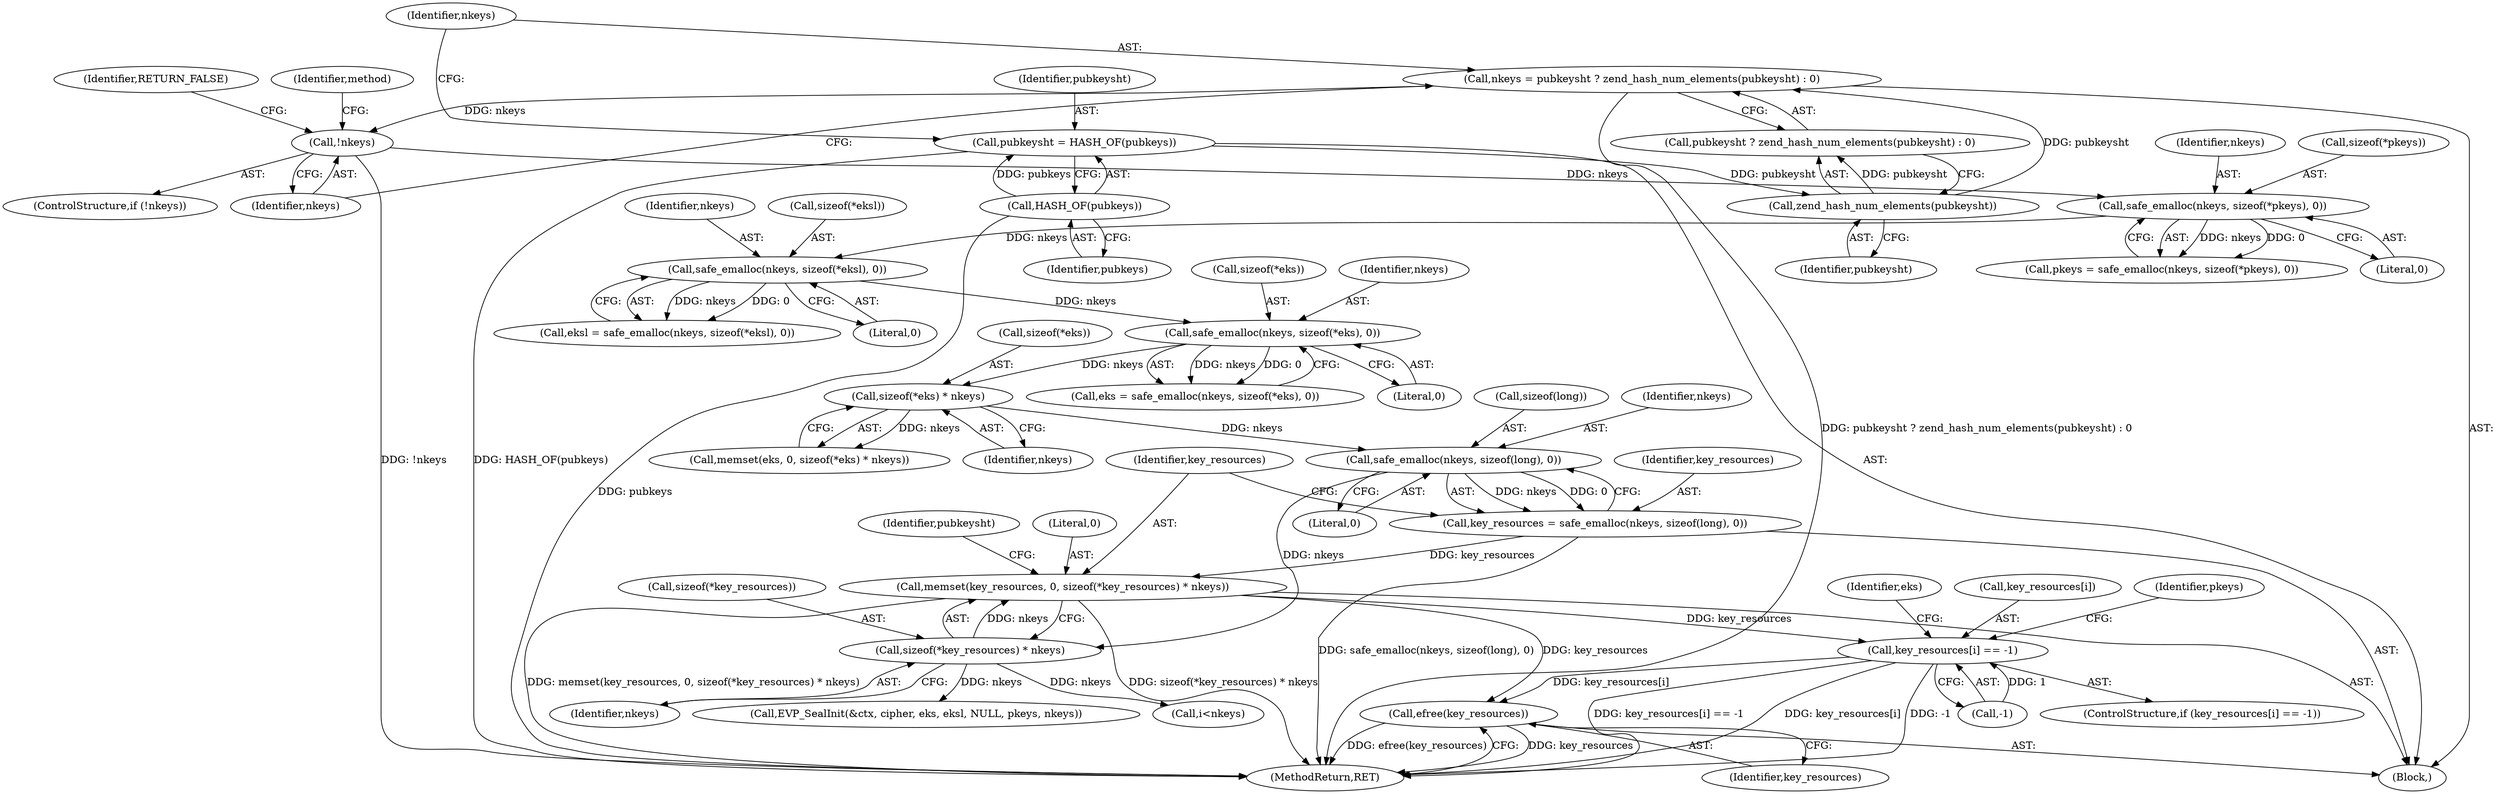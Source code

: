 digraph "0_php_89637c6b41b510c20d262c17483f582f115c66d6@API" {
"1000219" [label="(Call,memset(key_resources, 0, sizeof(*key_resources) * nkeys))"];
"1000212" [label="(Call,key_resources = safe_emalloc(nkeys, sizeof(long), 0))"];
"1000214" [label="(Call,safe_emalloc(nkeys, sizeof(long), 0))"];
"1000207" [label="(Call,sizeof(*eks) * nkeys)"];
"1000198" [label="(Call,safe_emalloc(nkeys, sizeof(*eks), 0))"];
"1000190" [label="(Call,safe_emalloc(nkeys, sizeof(*eksl), 0))"];
"1000182" [label="(Call,safe_emalloc(nkeys, sizeof(*pkeys), 0))"];
"1000152" [label="(Call,!nkeys)"];
"1000144" [label="(Call,nkeys = pubkeysht ? zend_hash_num_elements(pubkeysht) : 0)"];
"1000148" [label="(Call,zend_hash_num_elements(pubkeysht))"];
"1000140" [label="(Call,pubkeysht = HASH_OF(pubkeys))"];
"1000142" [label="(Call,HASH_OF(pubkeys))"];
"1000222" [label="(Call,sizeof(*key_resources) * nkeys)"];
"1000479" [label="(Call,key_resources[i] == -1)"];
"1000505" [label="(Call,efree(key_resources))"];
"1000218" [label="(Literal,0)"];
"1000146" [label="(Call,pubkeysht ? zend_hash_num_elements(pubkeysht) : 0)"];
"1000226" [label="(Identifier,nkeys)"];
"1000314" [label="(Call,EVP_SealInit(&ctx, cipher, eks, eksl, NULL, pkeys, nkeys))"];
"1000488" [label="(Identifier,pkeys)"];
"1000505" [label="(Call,efree(key_resources))"];
"1000196" [label="(Call,eks = safe_emalloc(nkeys, sizeof(*eks), 0))"];
"1000213" [label="(Identifier,key_resources)"];
"1000479" [label="(Call,key_resources[i] == -1)"];
"1000203" [label="(Literal,0)"];
"1000155" [label="(Identifier,RETURN_FALSE)"];
"1000145" [label="(Identifier,nkeys)"];
"1000492" [label="(Identifier,eks)"];
"1000187" [label="(Literal,0)"];
"1000507" [label="(MethodReturn,RET)"];
"1000149" [label="(Identifier,pubkeysht)"];
"1000198" [label="(Call,safe_emalloc(nkeys, sizeof(*eks), 0))"];
"1000184" [label="(Call,sizeof(*pkeys))"];
"1000141" [label="(Identifier,pubkeysht)"];
"1000182" [label="(Call,safe_emalloc(nkeys, sizeof(*pkeys), 0))"];
"1000200" [label="(Call,sizeof(*eks))"];
"1000228" [label="(Identifier,pubkeysht)"];
"1000157" [label="(Identifier,method)"];
"1000190" [label="(Call,safe_emalloc(nkeys, sizeof(*eksl), 0))"];
"1000148" [label="(Call,zend_hash_num_elements(pubkeysht))"];
"1000212" [label="(Call,key_resources = safe_emalloc(nkeys, sizeof(long), 0))"];
"1000144" [label="(Call,nkeys = pubkeysht ? zend_hash_num_elements(pubkeysht) : 0)"];
"1000506" [label="(Identifier,key_resources)"];
"1000152" [label="(Call,!nkeys)"];
"1000153" [label="(Identifier,nkeys)"];
"1000223" [label="(Call,sizeof(*key_resources))"];
"1000211" [label="(Identifier,nkeys)"];
"1000220" [label="(Identifier,key_resources)"];
"1000480" [label="(Call,key_resources[i])"];
"1000472" [label="(Call,i<nkeys)"];
"1000478" [label="(ControlStructure,if (key_resources[i] == -1))"];
"1000214" [label="(Call,safe_emalloc(nkeys, sizeof(long), 0))"];
"1000221" [label="(Literal,0)"];
"1000151" [label="(ControlStructure,if (!nkeys))"];
"1000195" [label="(Literal,0)"];
"1000142" [label="(Call,HASH_OF(pubkeys))"];
"1000219" [label="(Call,memset(key_resources, 0, sizeof(*key_resources) * nkeys))"];
"1000215" [label="(Identifier,nkeys)"];
"1000199" [label="(Identifier,nkeys)"];
"1000107" [label="(Block,)"];
"1000188" [label="(Call,eksl = safe_emalloc(nkeys, sizeof(*eksl), 0))"];
"1000143" [label="(Identifier,pubkeys)"];
"1000180" [label="(Call,pkeys = safe_emalloc(nkeys, sizeof(*pkeys), 0))"];
"1000140" [label="(Call,pubkeysht = HASH_OF(pubkeys))"];
"1000483" [label="(Call,-1)"];
"1000192" [label="(Call,sizeof(*eksl))"];
"1000208" [label="(Call,sizeof(*eks))"];
"1000216" [label="(Call,sizeof(long))"];
"1000183" [label="(Identifier,nkeys)"];
"1000204" [label="(Call,memset(eks, 0, sizeof(*eks) * nkeys))"];
"1000222" [label="(Call,sizeof(*key_resources) * nkeys)"];
"1000191" [label="(Identifier,nkeys)"];
"1000207" [label="(Call,sizeof(*eks) * nkeys)"];
"1000219" -> "1000107"  [label="AST: "];
"1000219" -> "1000222"  [label="CFG: "];
"1000220" -> "1000219"  [label="AST: "];
"1000221" -> "1000219"  [label="AST: "];
"1000222" -> "1000219"  [label="AST: "];
"1000228" -> "1000219"  [label="CFG: "];
"1000219" -> "1000507"  [label="DDG: memset(key_resources, 0, sizeof(*key_resources) * nkeys)"];
"1000219" -> "1000507"  [label="DDG: sizeof(*key_resources) * nkeys"];
"1000212" -> "1000219"  [label="DDG: key_resources"];
"1000222" -> "1000219"  [label="DDG: nkeys"];
"1000219" -> "1000479"  [label="DDG: key_resources"];
"1000219" -> "1000505"  [label="DDG: key_resources"];
"1000212" -> "1000107"  [label="AST: "];
"1000212" -> "1000214"  [label="CFG: "];
"1000213" -> "1000212"  [label="AST: "];
"1000214" -> "1000212"  [label="AST: "];
"1000220" -> "1000212"  [label="CFG: "];
"1000212" -> "1000507"  [label="DDG: safe_emalloc(nkeys, sizeof(long), 0)"];
"1000214" -> "1000212"  [label="DDG: nkeys"];
"1000214" -> "1000212"  [label="DDG: 0"];
"1000214" -> "1000218"  [label="CFG: "];
"1000215" -> "1000214"  [label="AST: "];
"1000216" -> "1000214"  [label="AST: "];
"1000218" -> "1000214"  [label="AST: "];
"1000207" -> "1000214"  [label="DDG: nkeys"];
"1000214" -> "1000222"  [label="DDG: nkeys"];
"1000207" -> "1000204"  [label="AST: "];
"1000207" -> "1000211"  [label="CFG: "];
"1000208" -> "1000207"  [label="AST: "];
"1000211" -> "1000207"  [label="AST: "];
"1000204" -> "1000207"  [label="CFG: "];
"1000207" -> "1000204"  [label="DDG: nkeys"];
"1000198" -> "1000207"  [label="DDG: nkeys"];
"1000198" -> "1000196"  [label="AST: "];
"1000198" -> "1000203"  [label="CFG: "];
"1000199" -> "1000198"  [label="AST: "];
"1000200" -> "1000198"  [label="AST: "];
"1000203" -> "1000198"  [label="AST: "];
"1000196" -> "1000198"  [label="CFG: "];
"1000198" -> "1000196"  [label="DDG: nkeys"];
"1000198" -> "1000196"  [label="DDG: 0"];
"1000190" -> "1000198"  [label="DDG: nkeys"];
"1000190" -> "1000188"  [label="AST: "];
"1000190" -> "1000195"  [label="CFG: "];
"1000191" -> "1000190"  [label="AST: "];
"1000192" -> "1000190"  [label="AST: "];
"1000195" -> "1000190"  [label="AST: "];
"1000188" -> "1000190"  [label="CFG: "];
"1000190" -> "1000188"  [label="DDG: nkeys"];
"1000190" -> "1000188"  [label="DDG: 0"];
"1000182" -> "1000190"  [label="DDG: nkeys"];
"1000182" -> "1000180"  [label="AST: "];
"1000182" -> "1000187"  [label="CFG: "];
"1000183" -> "1000182"  [label="AST: "];
"1000184" -> "1000182"  [label="AST: "];
"1000187" -> "1000182"  [label="AST: "];
"1000180" -> "1000182"  [label="CFG: "];
"1000182" -> "1000180"  [label="DDG: nkeys"];
"1000182" -> "1000180"  [label="DDG: 0"];
"1000152" -> "1000182"  [label="DDG: nkeys"];
"1000152" -> "1000151"  [label="AST: "];
"1000152" -> "1000153"  [label="CFG: "];
"1000153" -> "1000152"  [label="AST: "];
"1000155" -> "1000152"  [label="CFG: "];
"1000157" -> "1000152"  [label="CFG: "];
"1000152" -> "1000507"  [label="DDG: !nkeys"];
"1000144" -> "1000152"  [label="DDG: nkeys"];
"1000144" -> "1000107"  [label="AST: "];
"1000144" -> "1000146"  [label="CFG: "];
"1000145" -> "1000144"  [label="AST: "];
"1000146" -> "1000144"  [label="AST: "];
"1000153" -> "1000144"  [label="CFG: "];
"1000144" -> "1000507"  [label="DDG: pubkeysht ? zend_hash_num_elements(pubkeysht) : 0"];
"1000148" -> "1000144"  [label="DDG: pubkeysht"];
"1000148" -> "1000146"  [label="AST: "];
"1000148" -> "1000149"  [label="CFG: "];
"1000149" -> "1000148"  [label="AST: "];
"1000146" -> "1000148"  [label="CFG: "];
"1000148" -> "1000146"  [label="DDG: pubkeysht"];
"1000140" -> "1000148"  [label="DDG: pubkeysht"];
"1000140" -> "1000107"  [label="AST: "];
"1000140" -> "1000142"  [label="CFG: "];
"1000141" -> "1000140"  [label="AST: "];
"1000142" -> "1000140"  [label="AST: "];
"1000145" -> "1000140"  [label="CFG: "];
"1000140" -> "1000507"  [label="DDG: HASH_OF(pubkeys)"];
"1000142" -> "1000140"  [label="DDG: pubkeys"];
"1000142" -> "1000143"  [label="CFG: "];
"1000143" -> "1000142"  [label="AST: "];
"1000142" -> "1000507"  [label="DDG: pubkeys"];
"1000222" -> "1000226"  [label="CFG: "];
"1000223" -> "1000222"  [label="AST: "];
"1000226" -> "1000222"  [label="AST: "];
"1000222" -> "1000314"  [label="DDG: nkeys"];
"1000222" -> "1000472"  [label="DDG: nkeys"];
"1000479" -> "1000478"  [label="AST: "];
"1000479" -> "1000483"  [label="CFG: "];
"1000480" -> "1000479"  [label="AST: "];
"1000483" -> "1000479"  [label="AST: "];
"1000488" -> "1000479"  [label="CFG: "];
"1000492" -> "1000479"  [label="CFG: "];
"1000479" -> "1000507"  [label="DDG: -1"];
"1000479" -> "1000507"  [label="DDG: key_resources[i] == -1"];
"1000479" -> "1000507"  [label="DDG: key_resources[i]"];
"1000483" -> "1000479"  [label="DDG: 1"];
"1000479" -> "1000505"  [label="DDG: key_resources[i]"];
"1000505" -> "1000107"  [label="AST: "];
"1000505" -> "1000506"  [label="CFG: "];
"1000506" -> "1000505"  [label="AST: "];
"1000507" -> "1000505"  [label="CFG: "];
"1000505" -> "1000507"  [label="DDG: key_resources"];
"1000505" -> "1000507"  [label="DDG: efree(key_resources)"];
}
